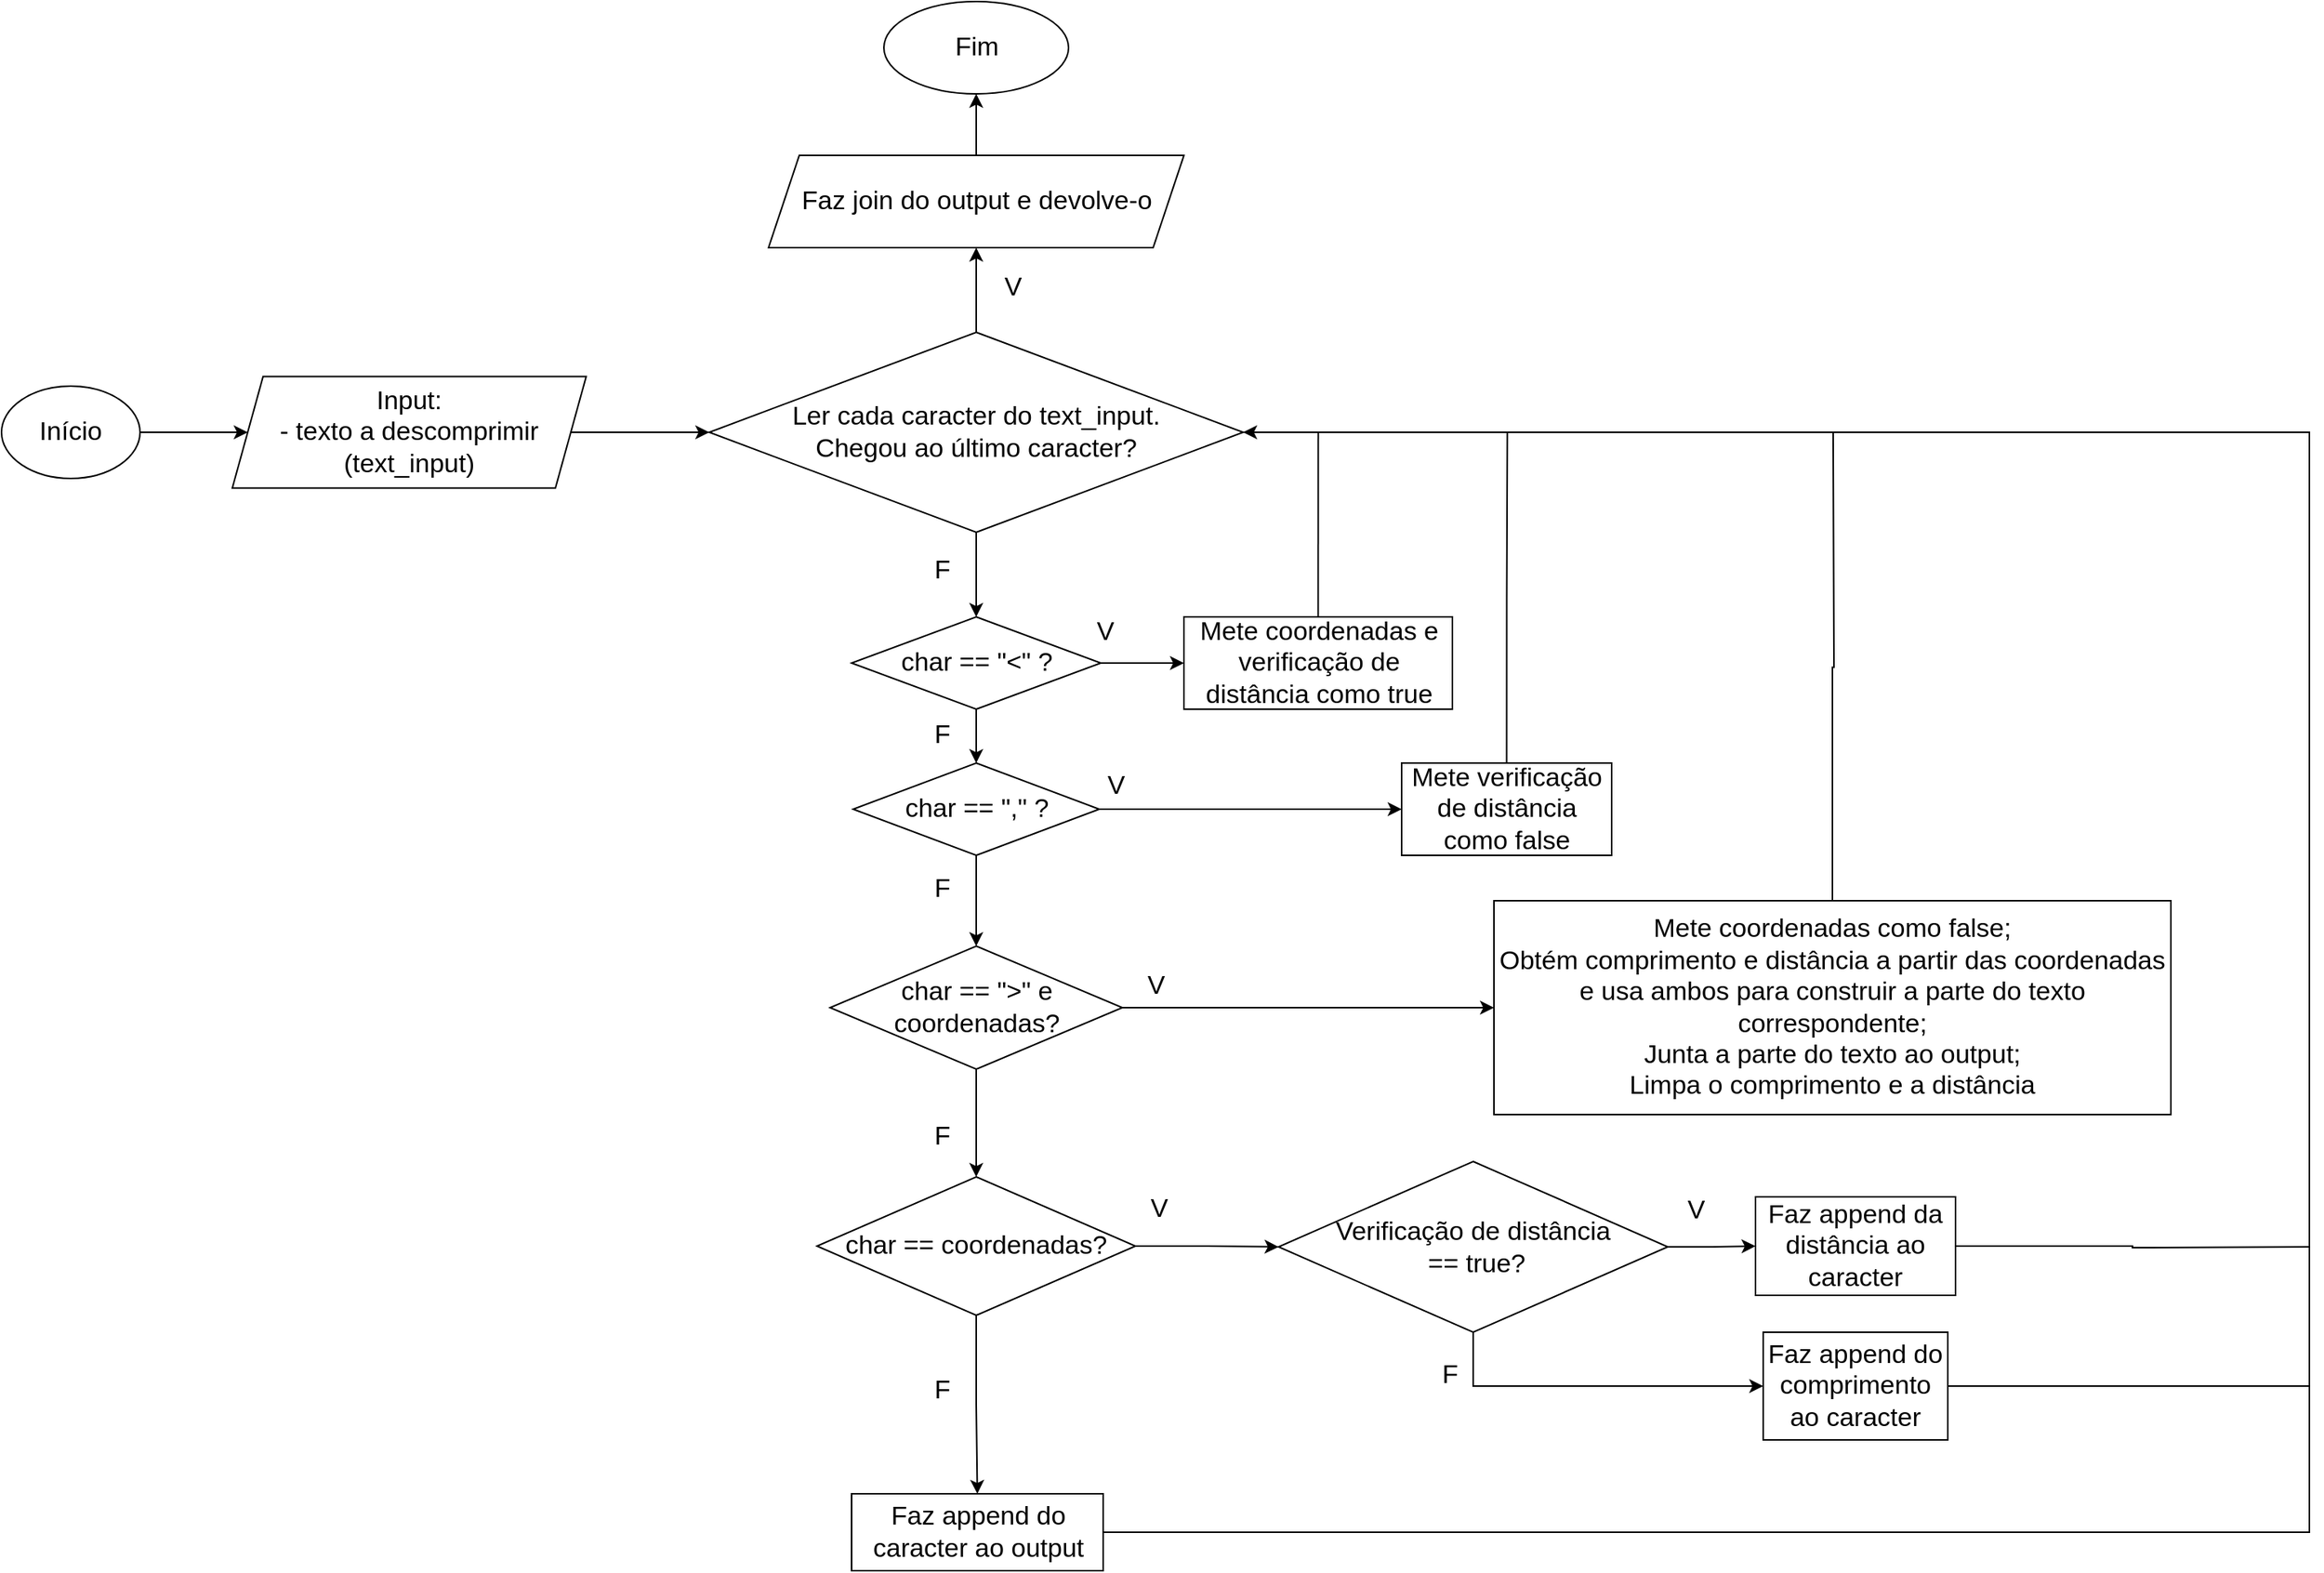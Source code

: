 <mxfile version="16.5.6"><diagram id="Zhi09jK4sCURxvBjggNl" name="Page-1"><mxGraphModel dx="1837" dy="2122" grid="1" gridSize="10" guides="1" tooltips="1" connect="1" arrows="1" fold="1" page="1" pageScale="1" pageWidth="827" pageHeight="1169" math="0" shadow="0"><root><mxCell id="0"/><mxCell id="1" parent="0"/><mxCell id="fJfxrpt66sRiXqsed6u9-1" value="Início" style="ellipse;whiteSpace=wrap;html=1;fontSize=17;" vertex="1" parent="1"><mxGeometry x="90" y="120" width="90" height="60" as="geometry"/></mxCell><mxCell id="fJfxrpt66sRiXqsed6u9-2" value="" style="endArrow=classic;html=1;rounded=0;fontSize=17;exitX=1;exitY=0.5;exitDx=0;exitDy=0;entryX=0;entryY=0.5;entryDx=0;entryDy=0;" edge="1" parent="1" source="fJfxrpt66sRiXqsed6u9-1" target="fJfxrpt66sRiXqsed6u9-3"><mxGeometry width="50" height="50" relative="1" as="geometry"><mxPoint x="150" y="320" as="sourcePoint"/><mxPoint x="240" y="150" as="targetPoint"/></mxGeometry></mxCell><mxCell id="fJfxrpt66sRiXqsed6u9-5" value="" style="edgeStyle=orthogonalEdgeStyle;rounded=0;orthogonalLoop=1;jettySize=auto;html=1;fontSize=17;" edge="1" parent="1" source="fJfxrpt66sRiXqsed6u9-3" target="fJfxrpt66sRiXqsed6u9-4"><mxGeometry relative="1" as="geometry"/></mxCell><mxCell id="fJfxrpt66sRiXqsed6u9-3" value="Input:&lt;br&gt;&lt;div&gt;- texto a descomprimir (text_input)&lt;br&gt;&lt;/div&gt;" style="shape=parallelogram;perimeter=parallelogramPerimeter;whiteSpace=wrap;html=1;fixedSize=1;fontSize=17;" vertex="1" parent="1"><mxGeometry x="240" y="113.75" width="230" height="72.5" as="geometry"/></mxCell><mxCell id="fJfxrpt66sRiXqsed6u9-10" value="F" style="edgeStyle=orthogonalEdgeStyle;rounded=0;orthogonalLoop=1;jettySize=auto;html=1;fontSize=17;" edge="1" parent="1" source="fJfxrpt66sRiXqsed6u9-4" target="fJfxrpt66sRiXqsed6u9-9"><mxGeometry x="-0.091" y="-23" relative="1" as="geometry"><mxPoint as="offset"/></mxGeometry></mxCell><mxCell id="fJfxrpt66sRiXqsed6u9-4" value="&lt;div&gt;Ler cada caracter do text_input.&lt;/div&gt;&lt;div&gt;Chegou ao último caracter?&lt;/div&gt;" style="rhombus;whiteSpace=wrap;html=1;fontSize=17;" vertex="1" parent="1"><mxGeometry x="550" y="85" width="347" height="130" as="geometry"/></mxCell><mxCell id="fJfxrpt66sRiXqsed6u9-12" value="F" style="edgeStyle=orthogonalEdgeStyle;rounded=0;orthogonalLoop=1;jettySize=auto;html=1;fontSize=17;" edge="1" parent="1" source="fJfxrpt66sRiXqsed6u9-9" target="fJfxrpt66sRiXqsed6u9-11"><mxGeometry x="-0.25" y="-23" relative="1" as="geometry"><mxPoint as="offset"/></mxGeometry></mxCell><mxCell id="fJfxrpt66sRiXqsed6u9-18" value="V" style="edgeStyle=orthogonalEdgeStyle;rounded=0;orthogonalLoop=1;jettySize=auto;html=1;fontSize=17;" edge="1" parent="1" source="fJfxrpt66sRiXqsed6u9-9" target="fJfxrpt66sRiXqsed6u9-17"><mxGeometry x="-0.916" y="20" relative="1" as="geometry"><mxPoint as="offset"/></mxGeometry></mxCell><mxCell id="fJfxrpt66sRiXqsed6u9-9" value="char == &quot;&amp;lt;&quot; ?" style="rhombus;whiteSpace=wrap;html=1;fontSize=17;" vertex="1" parent="1"><mxGeometry x="642.5" y="270" width="162" height="60" as="geometry"/></mxCell><mxCell id="fJfxrpt66sRiXqsed6u9-14" value="F" style="edgeStyle=orthogonalEdgeStyle;rounded=0;orthogonalLoop=1;jettySize=auto;html=1;fontSize=17;" edge="1" parent="1" source="fJfxrpt66sRiXqsed6u9-11" target="fJfxrpt66sRiXqsed6u9-13"><mxGeometry x="-0.25" y="-23" relative="1" as="geometry"><mxPoint as="offset"/></mxGeometry></mxCell><mxCell id="fJfxrpt66sRiXqsed6u9-21" value="V" style="edgeStyle=orthogonalEdgeStyle;rounded=0;orthogonalLoop=1;jettySize=auto;html=1;fontSize=17;" edge="1" parent="1" source="fJfxrpt66sRiXqsed6u9-11" target="fJfxrpt66sRiXqsed6u9-20"><mxGeometry x="-0.892" y="15" relative="1" as="geometry"><mxPoint as="offset"/></mxGeometry></mxCell><mxCell id="fJfxrpt66sRiXqsed6u9-11" value="char == &quot;,&quot; ?" style="rhombus;whiteSpace=wrap;html=1;fontSize=17;" vertex="1" parent="1"><mxGeometry x="643.5" y="365" width="160" height="60" as="geometry"/></mxCell><mxCell id="fJfxrpt66sRiXqsed6u9-16" value="F" style="edgeStyle=orthogonalEdgeStyle;rounded=0;orthogonalLoop=1;jettySize=auto;html=1;fontSize=17;" edge="1" parent="1" source="fJfxrpt66sRiXqsed6u9-13" target="fJfxrpt66sRiXqsed6u9-15"><mxGeometry x="0.25" y="-23" relative="1" as="geometry"><mxPoint as="offset"/></mxGeometry></mxCell><mxCell id="fJfxrpt66sRiXqsed6u9-23" value="V" style="edgeStyle=orthogonalEdgeStyle;rounded=0;orthogonalLoop=1;jettySize=auto;html=1;fontSize=17;" edge="1" parent="1" source="fJfxrpt66sRiXqsed6u9-13" target="fJfxrpt66sRiXqsed6u9-22"><mxGeometry x="-0.822" y="14" relative="1" as="geometry"><mxPoint as="offset"/></mxGeometry></mxCell><mxCell id="fJfxrpt66sRiXqsed6u9-13" value="char == &quot;&amp;gt;&quot; e coordenadas?" style="rhombus;whiteSpace=wrap;html=1;fontSize=17;" vertex="1" parent="1"><mxGeometry x="628.5" y="484" width="190" height="80" as="geometry"/></mxCell><mxCell id="fJfxrpt66sRiXqsed6u9-26" value="V" style="edgeStyle=orthogonalEdgeStyle;rounded=0;orthogonalLoop=1;jettySize=auto;html=1;fontSize=17;" edge="1" parent="1" source="fJfxrpt66sRiXqsed6u9-15" target="fJfxrpt66sRiXqsed6u9-25"><mxGeometry x="-0.687" y="24" relative="1" as="geometry"><mxPoint as="offset"/></mxGeometry></mxCell><mxCell id="fJfxrpt66sRiXqsed6u9-28" value="F" style="edgeStyle=orthogonalEdgeStyle;rounded=0;orthogonalLoop=1;jettySize=auto;html=1;fontSize=17;" edge="1" parent="1" source="fJfxrpt66sRiXqsed6u9-15" target="fJfxrpt66sRiXqsed6u9-27"><mxGeometry x="-0.158" y="-23" relative="1" as="geometry"><mxPoint as="offset"/></mxGeometry></mxCell><mxCell id="fJfxrpt66sRiXqsed6u9-15" value="char == coordenadas?" style="rhombus;whiteSpace=wrap;html=1;fontSize=17;" vertex="1" parent="1"><mxGeometry x="620" y="634" width="207" height="90" as="geometry"/></mxCell><mxCell id="fJfxrpt66sRiXqsed6u9-46" style="edgeStyle=orthogonalEdgeStyle;rounded=0;orthogonalLoop=1;jettySize=auto;html=1;exitX=0.5;exitY=0;exitDx=0;exitDy=0;fontSize=17;endArrow=none;endFill=0;" edge="1" parent="1" source="fJfxrpt66sRiXqsed6u9-17"><mxGeometry relative="1" as="geometry"><mxPoint x="946" y="150" as="targetPoint"/><Array as="points"><mxPoint x="946" y="150"/></Array></mxGeometry></mxCell><mxCell id="fJfxrpt66sRiXqsed6u9-17" value="&lt;div&gt;Mete coordenadas e verificação de distância como true&lt;/div&gt;" style="whiteSpace=wrap;html=1;fontSize=17;" vertex="1" parent="1"><mxGeometry x="858.5" y="270" width="174.5" height="60" as="geometry"/></mxCell><mxCell id="fJfxrpt66sRiXqsed6u9-47" style="edgeStyle=orthogonalEdgeStyle;rounded=0;orthogonalLoop=1;jettySize=auto;html=1;exitX=0.5;exitY=0;exitDx=0;exitDy=0;fontSize=17;endArrow=none;endFill=0;" edge="1" parent="1" source="fJfxrpt66sRiXqsed6u9-20"><mxGeometry relative="1" as="geometry"><mxPoint x="1068.706" y="150" as="targetPoint"/></mxGeometry></mxCell><mxCell id="fJfxrpt66sRiXqsed6u9-20" value="Mete verificação de distância como false" style="whiteSpace=wrap;html=1;fontSize=17;" vertex="1" parent="1"><mxGeometry x="1000" y="365" width="136.5" height="60" as="geometry"/></mxCell><mxCell id="fJfxrpt66sRiXqsed6u9-49" style="edgeStyle=orthogonalEdgeStyle;rounded=0;orthogonalLoop=1;jettySize=auto;html=1;exitX=0.5;exitY=0;exitDx=0;exitDy=0;fontSize=17;endArrow=none;endFill=0;" edge="1" parent="1" source="fJfxrpt66sRiXqsed6u9-22"><mxGeometry relative="1" as="geometry"><mxPoint x="1280.471" y="150" as="targetPoint"/></mxGeometry></mxCell><mxCell id="fJfxrpt66sRiXqsed6u9-22" value="Mete coordenadas como false;&lt;br&gt;&lt;div&gt;Obtém comprimento e distância a partir das coordenadas e usa ambos para construir a parte do texto correspondente;&lt;br&gt;&lt;/div&gt;&lt;div&gt;Junta a parte do texto ao output;&lt;br&gt;&lt;/div&gt;Limpa o comprimento e a distância" style="whiteSpace=wrap;html=1;fontSize=17;" vertex="1" parent="1"><mxGeometry x="1060" y="454.5" width="440" height="139" as="geometry"/></mxCell><mxCell id="fJfxrpt66sRiXqsed6u9-39" value="V" style="edgeStyle=orthogonalEdgeStyle;rounded=0;orthogonalLoop=1;jettySize=auto;html=1;fontSize=17;" edge="1" parent="1" source="fJfxrpt66sRiXqsed6u9-25" target="fJfxrpt66sRiXqsed6u9-38"><mxGeometry x="-0.404" y="24" relative="1" as="geometry"><mxPoint x="1" as="offset"/></mxGeometry></mxCell><mxCell id="fJfxrpt66sRiXqsed6u9-42" value="F" style="edgeStyle=orthogonalEdgeStyle;rounded=0;orthogonalLoop=1;jettySize=auto;html=1;fontSize=17;entryX=0;entryY=0.5;entryDx=0;entryDy=0;exitX=0.5;exitY=1;exitDx=0;exitDy=0;" edge="1" parent="1" source="fJfxrpt66sRiXqsed6u9-25" target="fJfxrpt66sRiXqsed6u9-41"><mxGeometry x="-0.741" y="-16" relative="1" as="geometry"><mxPoint y="-1" as="offset"/></mxGeometry></mxCell><mxCell id="fJfxrpt66sRiXqsed6u9-25" value="&lt;div&gt;Verificação de distância&lt;/div&gt;&lt;div&gt;&amp;nbsp;== true?&lt;/div&gt;" style="rhombus;whiteSpace=wrap;html=1;fontSize=17;" vertex="1" parent="1"><mxGeometry x="920" y="624" width="253" height="111" as="geometry"/></mxCell><mxCell id="fJfxrpt66sRiXqsed6u9-27" value="Faz append do caracter ao output" style="whiteSpace=wrap;html=1;fontSize=17;" vertex="1" parent="1"><mxGeometry x="642.5" y="840" width="163.5" height="50" as="geometry"/></mxCell><mxCell id="fJfxrpt66sRiXqsed6u9-29" value="V" style="edgeStyle=orthogonalEdgeStyle;rounded=0;orthogonalLoop=1;jettySize=auto;html=1;fontSize=17;entryX=0.5;entryY=1;entryDx=0;entryDy=0;exitX=0.5;exitY=0;exitDx=0;exitDy=0;" edge="1" parent="1" target="fJfxrpt66sRiXqsed6u9-32" source="fJfxrpt66sRiXqsed6u9-4"><mxGeometry x="0.048" y="-23" relative="1" as="geometry"><mxPoint x="776.769" y="-20" as="targetPoint"/><mxPoint as="offset"/><mxPoint x="724" y="90" as="sourcePoint"/></mxGeometry></mxCell><mxCell id="fJfxrpt66sRiXqsed6u9-30" value="" style="edgeStyle=orthogonalEdgeStyle;rounded=0;orthogonalLoop=1;jettySize=auto;html=1;fontSize=17;exitX=0.5;exitY=0;exitDx=0;exitDy=0;" edge="1" parent="1" source="fJfxrpt66sRiXqsed6u9-32" target="fJfxrpt66sRiXqsed6u9-31"><mxGeometry relative="1" as="geometry"><mxPoint x="776.769" y="-80" as="sourcePoint"/></mxGeometry></mxCell><mxCell id="fJfxrpt66sRiXqsed6u9-31" value="Fim" style="ellipse;whiteSpace=wrap;html=1;fontSize=17;" vertex="1" parent="1"><mxGeometry x="663.5" y="-130" width="120" height="60" as="geometry"/></mxCell><mxCell id="fJfxrpt66sRiXqsed6u9-32" value="Faz join do output e devolve-o" style="shape=parallelogram;perimeter=parallelogramPerimeter;whiteSpace=wrap;html=1;fixedSize=1;fontSize=17;" vertex="1" parent="1"><mxGeometry x="588.5" y="-30" width="270" height="60" as="geometry"/></mxCell><mxCell id="fJfxrpt66sRiXqsed6u9-44" style="edgeStyle=orthogonalEdgeStyle;rounded=0;orthogonalLoop=1;jettySize=auto;html=1;exitX=1;exitY=0.5;exitDx=0;exitDy=0;fontSize=17;endArrow=none;endFill=0;" edge="1" parent="1" source="fJfxrpt66sRiXqsed6u9-38"><mxGeometry relative="1" as="geometry"><mxPoint x="1590" y="679.471" as="targetPoint"/></mxGeometry></mxCell><mxCell id="fJfxrpt66sRiXqsed6u9-38" value="Faz append da distância ao caracter" style="whiteSpace=wrap;html=1;fontSize=17;" vertex="1" parent="1"><mxGeometry x="1230" y="647" width="130" height="64" as="geometry"/></mxCell><mxCell id="fJfxrpt66sRiXqsed6u9-40" value="" style="edgeStyle=orthogonalEdgeStyle;rounded=0;orthogonalLoop=1;jettySize=auto;html=1;fontSize=17;exitX=1;exitY=0.5;exitDx=0;exitDy=0;entryX=1;entryY=0.5;entryDx=0;entryDy=0;" edge="1" parent="1" source="fJfxrpt66sRiXqsed6u9-27" target="fJfxrpt66sRiXqsed6u9-4"><mxGeometry x="-0.728" y="-16" relative="1" as="geometry"><mxPoint x="1056.471" y="759.987" as="sourcePoint"/><mxPoint x="1630" y="90" as="targetPoint"/><Array as="points"><mxPoint x="1590" y="865"/><mxPoint x="1590" y="150"/></Array><mxPoint as="offset"/></mxGeometry></mxCell><mxCell id="fJfxrpt66sRiXqsed6u9-45" style="edgeStyle=orthogonalEdgeStyle;rounded=0;orthogonalLoop=1;jettySize=auto;html=1;exitX=1;exitY=0.5;exitDx=0;exitDy=0;fontSize=17;endArrow=none;endFill=0;" edge="1" parent="1" source="fJfxrpt66sRiXqsed6u9-41"><mxGeometry relative="1" as="geometry"><mxPoint x="1590" y="770.059" as="targetPoint"/></mxGeometry></mxCell><mxCell id="fJfxrpt66sRiXqsed6u9-41" value="Faz append do comprimento ao caracter" style="whiteSpace=wrap;html=1;fontSize=17;" vertex="1" parent="1"><mxGeometry x="1235" y="735" width="120" height="70" as="geometry"/></mxCell></root></mxGraphModel></diagram></mxfile>